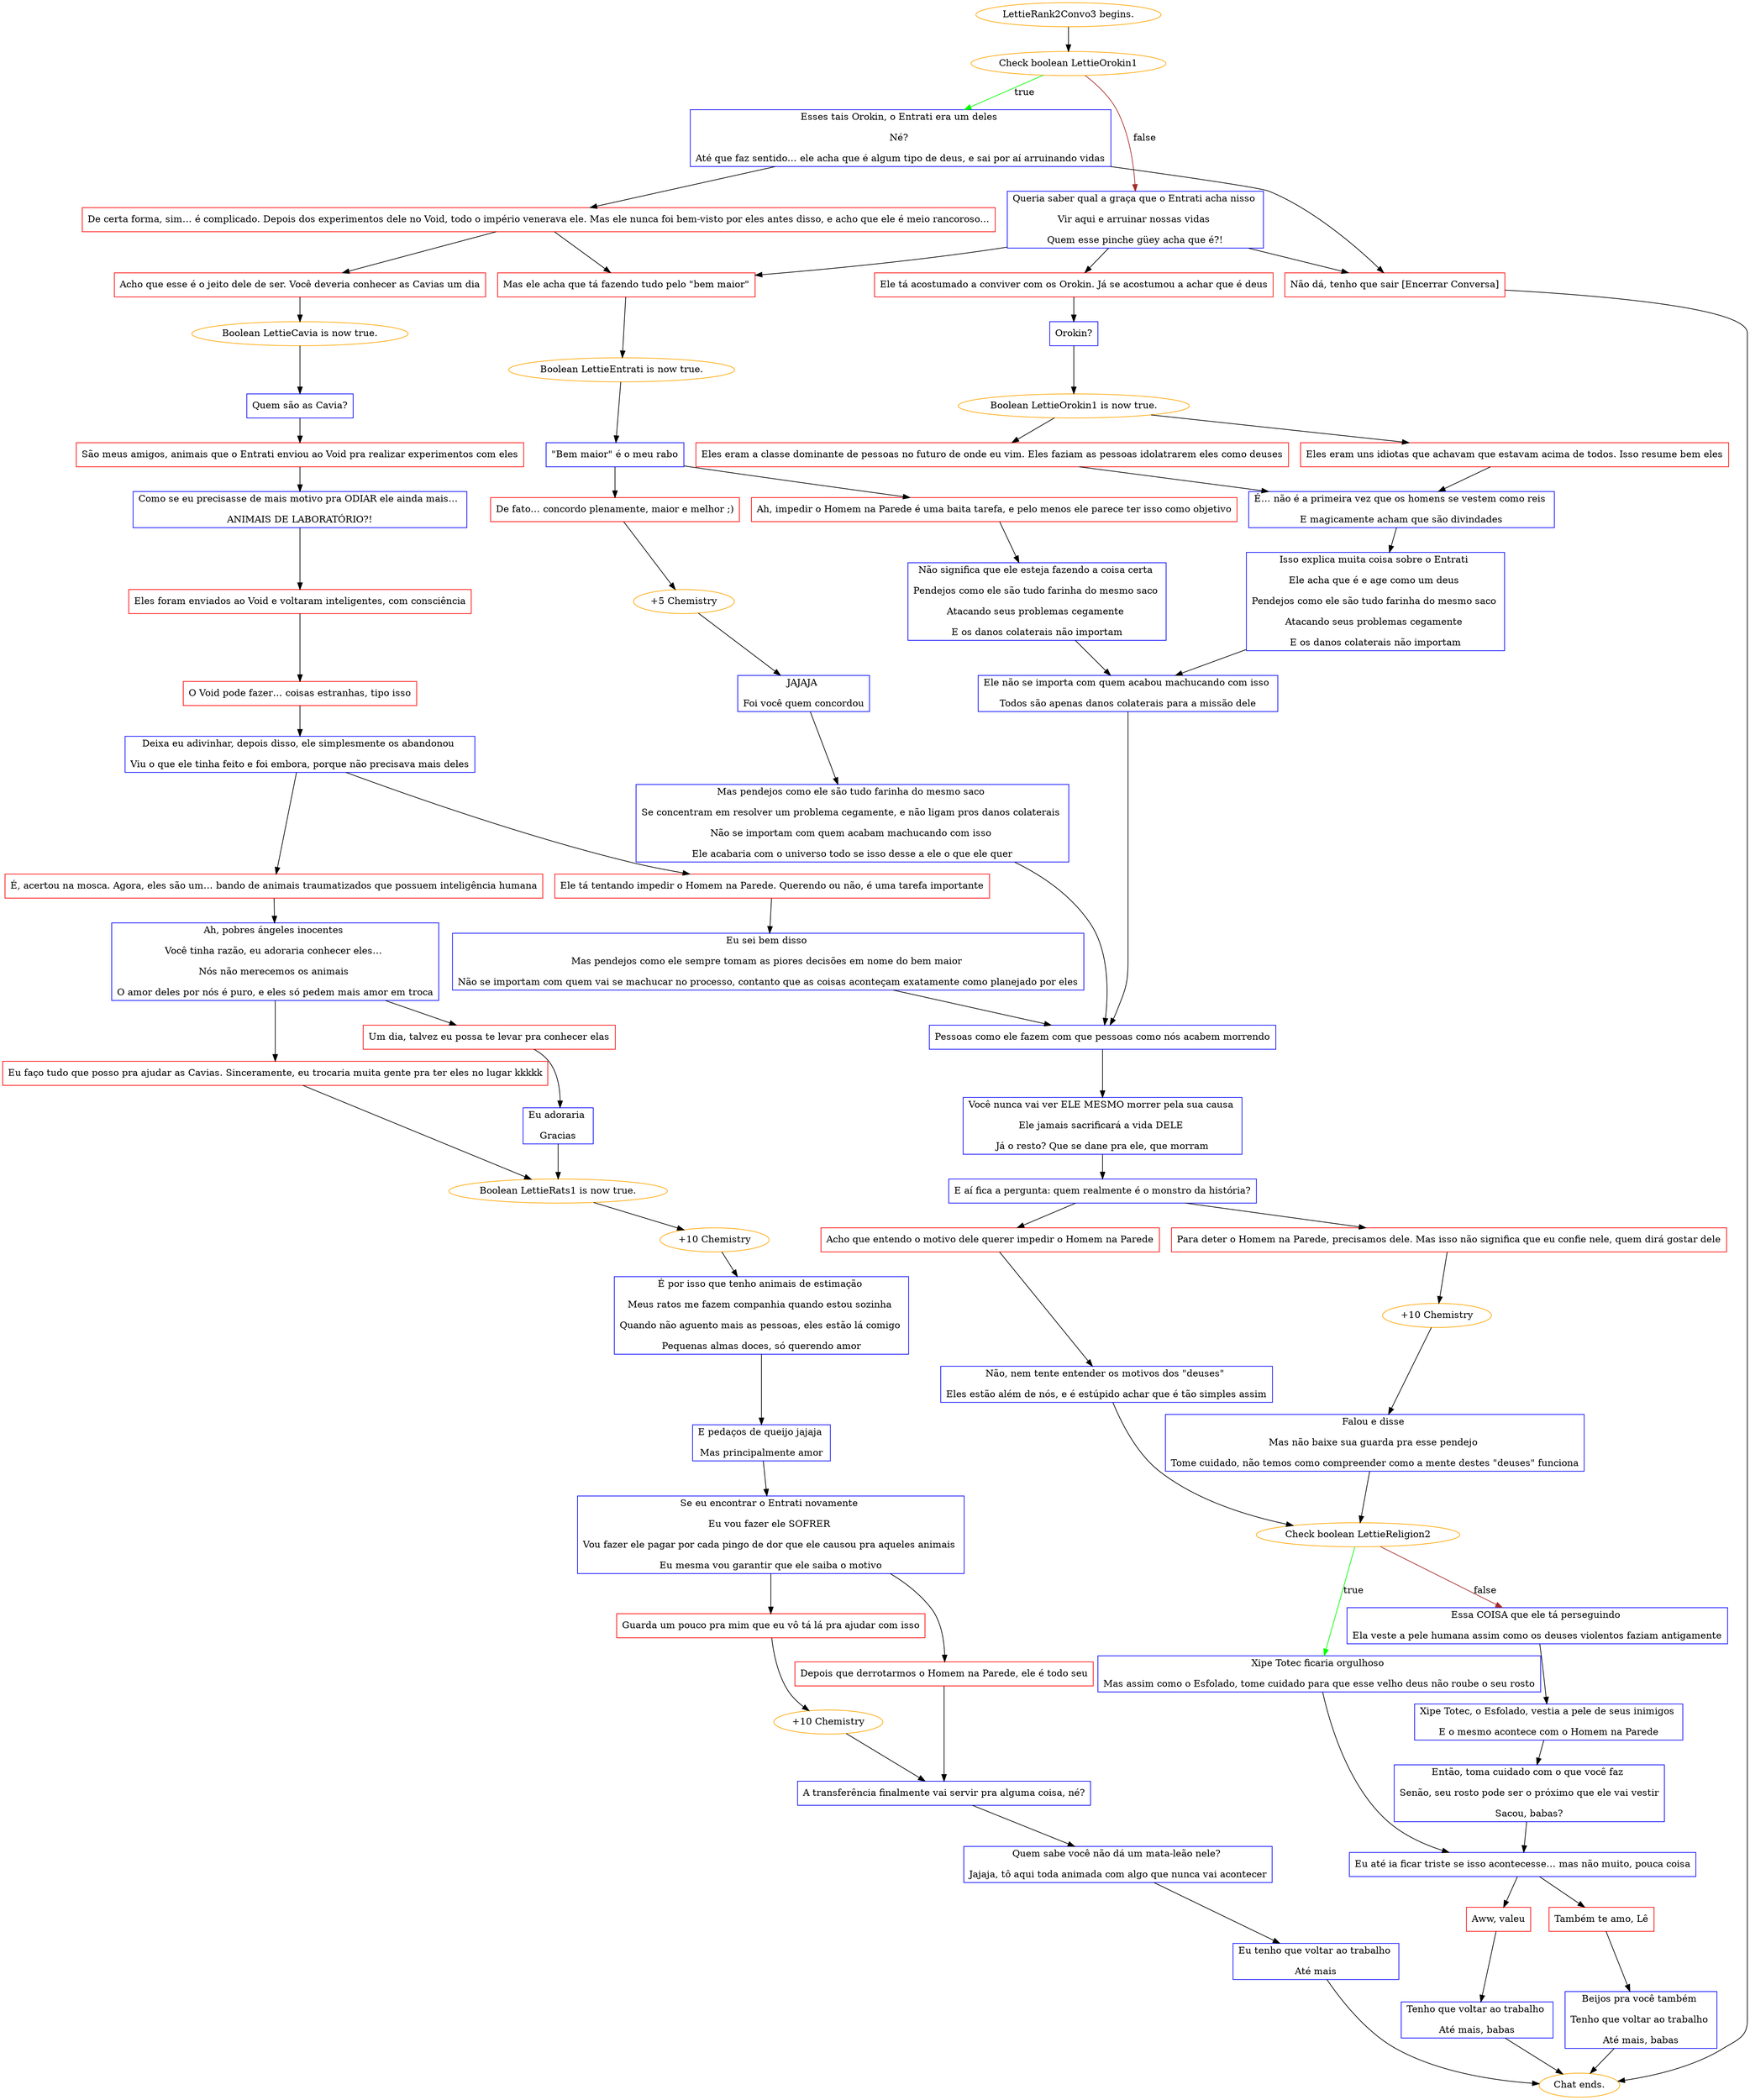 digraph {
	"LettieRank2Convo3 begins." [color=orange];
		"LettieRank2Convo3 begins." -> j1666291197;
	j1666291197 [label="Check boolean LettieOrokin1",color=orange];
		j1666291197 -> j1631994161 [label=true,color=green];
		j1666291197 -> j2423705570 [label=false,color=brown];
	j1631994161 [label="Esses tais Orokin, o Entrati era um deles 
Né? 
Até que faz sentido… ele acha que é algum tipo de deus, e sai por aí arruinando vidas",shape=box,color=blue];
		j1631994161 -> j840576160;
		j1631994161 -> j3372508010;
	j2423705570 [label="Queria saber qual a graça que o Entrati acha nisso 
Vir aqui e arruinar nossas vidas 
Quem esse pinche güey acha que é?!",shape=box,color=blue];
		j2423705570 -> j2128375980;
		j2423705570 -> j424608882;
		j2423705570 -> j3372508010;
	j840576160 [label="De certa forma, sim… é complicado. Depois dos experimentos dele no Void, todo o império venerava ele. Mas ele nunca foi bem-visto por eles antes disso, e acho que ele é meio rancoroso…",shape=box,color=red];
		j840576160 -> j4204480021;
		j840576160 -> j2128375980;
	j3372508010 [label="Não dá, tenho que sair [Encerrar Conversa]",shape=box,color=red];
		j3372508010 -> "Chat ends.";
	j2128375980 [label="Mas ele acha que tá fazendo tudo pelo \"bem maior\"",shape=box,color=red];
		j2128375980 -> j1105136047;
	j424608882 [label="Ele tá acostumado a conviver com os Orokin. Já se acostumou a achar que é deus",shape=box,color=red];
		j424608882 -> j1470456656;
	j4204480021 [label="Acho que esse é o jeito dele de ser. Você deveria conhecer as Cavias um dia",shape=box,color=red];
		j4204480021 -> j3720536035;
	"Chat ends." [color=orange];
	j1105136047 [label="Boolean LettieEntrati is now true.",color=orange];
		j1105136047 -> j2311433842;
	j1470456656 [label="Orokin?",shape=box,color=blue];
		j1470456656 -> j4157639181;
	j3720536035 [label="Boolean LettieCavia is now true.",color=orange];
		j3720536035 -> j867386671;
	j2311433842 [label="\"Bem maior\" é o meu rabo",shape=box,color=blue];
		j2311433842 -> j2212848102;
		j2311433842 -> j3918362167;
	j4157639181 [label="Boolean LettieOrokin1 is now true.",color=orange];
		j4157639181 -> j2139971815;
		j4157639181 -> j4194828445;
	j867386671 [label="Quem são as Cavia?",shape=box,color=blue];
		j867386671 -> j677986893;
	j2212848102 [label="De fato… concordo plenamente, maior e melhor ;)",shape=box,color=red];
		j2212848102 -> j3450263996;
	j3918362167 [label="Ah, impedir o Homem na Parede é uma baita tarefa, e pelo menos ele parece ter isso como objetivo",shape=box,color=red];
		j3918362167 -> j3002842863;
	j2139971815 [label="Eles eram a classe dominante de pessoas no futuro de onde eu vim. Eles faziam as pessoas idolatrarem eles como deuses",shape=box,color=red];
		j2139971815 -> j1371643351;
	j4194828445 [label="Eles eram uns idiotas que achavam que estavam acima de todos. Isso resume bem eles",shape=box,color=red];
		j4194828445 -> j1371643351;
	j677986893 [label="São meus amigos, animais que o Entrati enviou ao Void pra realizar experimentos com eles",shape=box,color=red];
		j677986893 -> j2682479377;
	j3450263996 [label="+5 Chemistry",color=orange];
		j3450263996 -> j1180705108;
	j3002842863 [label="Não significa que ele esteja fazendo a coisa certa 
Pendejos como ele são tudo farinha do mesmo saco 
Atacando seus problemas cegamente 
E os danos colaterais não importam",shape=box,color=blue];
		j3002842863 -> j1897400237;
	j1371643351 [label="É… não é a primeira vez que os homens se vestem como reis 
E magicamente acham que são divindades",shape=box,color=blue];
		j1371643351 -> j789016361;
	j2682479377 [label="Como se eu precisasse de mais motivo pra ODIAR ele ainda mais… 
ANIMAIS DE LABORATÓRIO?!",shape=box,color=blue];
		j2682479377 -> j1696882225;
	j1180705108 [label="JAJAJA 
Foi você quem concordou",shape=box,color=blue];
		j1180705108 -> j1262146976;
	j1897400237 [label="Ele não se importa com quem acabou machucando com isso 
Todos são apenas danos colaterais para a missão dele",shape=box,color=blue];
		j1897400237 -> j2200191559;
	j789016361 [label="Isso explica muita coisa sobre o Entrati 
Ele acha que é e age como um deus 
Pendejos como ele são tudo farinha do mesmo saco 
Atacando seus problemas cegamente 
E os danos colaterais não importam",shape=box,color=blue];
		j789016361 -> j1897400237;
	j1696882225 [label="Eles foram enviados ao Void e voltaram inteligentes, com consciência",shape=box,color=red];
		j1696882225 -> j3640728267;
	j1262146976 [label="Mas pendejos como ele são tudo farinha do mesmo saco 
Se concentram em resolver um problema cegamente, e não ligam pros danos colaterais 
Não se importam com quem acabam machucando com isso 
Ele acabaria com o universo todo se isso desse a ele o que ele quer",shape=box,color=blue];
		j1262146976 -> j2200191559;
	j2200191559 [label="Pessoas como ele fazem com que pessoas como nós acabem morrendo",shape=box,color=blue];
		j2200191559 -> j3247841200;
	j3640728267 [label="O Void pode fazer… coisas estranhas, tipo isso",shape=box,color=red];
		j3640728267 -> j2757096821;
	j3247841200 [label="Você nunca vai ver ELE MESMO morrer pela sua causa 
Ele jamais sacrificará a vida DELE 
Já o resto? Que se dane pra ele, que morram",shape=box,color=blue];
		j3247841200 -> j3241459915;
	j2757096821 [label="Deixa eu adivinhar, depois disso, ele simplesmente os abandonou 
Viu o que ele tinha feito e foi embora, porque não precisava mais deles",shape=box,color=blue];
		j2757096821 -> j42747547;
		j2757096821 -> j1503686885;
	j3241459915 [label="E aí fica a pergunta: quem realmente é o monstro da história?",shape=box,color=blue];
		j3241459915 -> j1533754663;
		j3241459915 -> j3687595851;
	j42747547 [label="É, acertou na mosca. Agora, eles são um… bando de animais traumatizados que possuem inteligência humana",shape=box,color=red];
		j42747547 -> j1538207300;
	j1503686885 [label="Ele tá tentando impedir o Homem na Parede. Querendo ou não, é uma tarefa importante",shape=box,color=red];
		j1503686885 -> j778571971;
	j1533754663 [label="Acho que entendo o motivo dele querer impedir o Homem na Parede",shape=box,color=red];
		j1533754663 -> j3084683445;
	j3687595851 [label="Para deter o Homem na Parede, precisamos dele. Mas isso não significa que eu confie nele, quem dirá gostar dele",shape=box,color=red];
		j3687595851 -> j511716207;
	j1538207300 [label="Ah, pobres ángeles inocentes 
Você tinha razão, eu adoraria conhecer eles… 
Nós não merecemos os animais 
O amor deles por nós é puro, e eles só pedem mais amor em troca",shape=box,color=blue];
		j1538207300 -> j3790458648;
		j1538207300 -> j546497302;
	j778571971 [label="Eu sei bem disso 
Mas pendejos como ele sempre tomam as piores decisões em nome do bem maior 
Não se importam com quem vai se machucar no processo, contanto que as coisas aconteçam exatamente como planejado por eles",shape=box,color=blue];
		j778571971 -> j2200191559;
	j3084683445 [label="Não, nem tente entender os motivos dos \"deuses\" 
Eles estão além de nós, e é estúpido achar que é tão simples assim",shape=box,color=blue];
		j3084683445 -> j3201214572;
	j511716207 [label="+10 Chemistry",color=orange];
		j511716207 -> j1849510972;
	j3790458648 [label="Eu faço tudo que posso pra ajudar as Cavias. Sinceramente, eu trocaria muita gente pra ter eles no lugar kkkkk",shape=box,color=red];
		j3790458648 -> j3312771880;
	j546497302 [label="Um dia, talvez eu possa te levar pra conhecer elas",shape=box,color=red];
		j546497302 -> j1540886918;
	j3201214572 [label="Check boolean LettieReligion2",color=orange];
		j3201214572 -> j2480618824 [label=true,color=green];
		j3201214572 -> j2141464561 [label=false,color=brown];
	j1849510972 [label="Falou e disse 
Mas não baixe sua guarda pra esse pendejo 
Tome cuidado, não temos como compreender como a mente destes \"deuses\" funciona",shape=box,color=blue];
		j1849510972 -> j3201214572;
	j3312771880 [label="Boolean LettieRats1 is now true.",color=orange];
		j3312771880 -> j2840021200;
	j1540886918 [label="Eu adoraria 
Gracias",shape=box,color=blue];
		j1540886918 -> j3312771880;
	j2480618824 [label="Xipe Totec ficaria orgulhoso 
Mas assim como o Esfolado, tome cuidado para que esse velho deus não roube o seu rosto",shape=box,color=blue];
		j2480618824 -> j1385914549;
	j2141464561 [label="Essa COISA que ele tá perseguindo 
Ela veste a pele humana assim como os deuses violentos faziam antigamente",shape=box,color=blue];
		j2141464561 -> j1867878980;
	j2840021200 [label="+10 Chemistry",color=orange];
		j2840021200 -> j2419927137;
	j1385914549 [label="Eu até ia ficar triste se isso acontecesse… mas não muito, pouca coisa",shape=box,color=blue];
		j1385914549 -> j41968385;
		j1385914549 -> j2117242670;
	j1867878980 [label="Xipe Totec, o Esfolado, vestia a pele de seus inimigos 
E o mesmo acontece com o Homem na Parede",shape=box,color=blue];
		j1867878980 -> j1058919819;
	j2419927137 [label="É por isso que tenho animais de estimação 
Meus ratos me fazem companhia quando estou sozinha 
Quando não aguento mais as pessoas, eles estão lá comigo 
Pequenas almas doces, só querendo amor",shape=box,color=blue];
		j2419927137 -> j2909580708;
	j41968385 [label="Aww, valeu",shape=box,color=red];
		j41968385 -> j1410828257;
	j2117242670 [label="Também te amo, Lê",shape=box,color=red];
		j2117242670 -> j2051035581;
	j1058919819 [label="Então, toma cuidado com o que você faz 
Senão, seu rosto pode ser o próximo que ele vai vestir
Sacou, babas?",shape=box,color=blue];
		j1058919819 -> j1385914549;
	j2909580708 [label="E pedaços de queijo jajaja 
Mas principalmente amor",shape=box,color=blue];
		j2909580708 -> j1916866364;
	j1410828257 [label="Tenho que voltar ao trabalho 
Até mais, babas",shape=box,color=blue];
		j1410828257 -> "Chat ends.";
	j2051035581 [label="Beijos pra você também 
Tenho que voltar ao trabalho 
Até mais, babas",shape=box,color=blue];
		j2051035581 -> "Chat ends.";
	j1916866364 [label="Se eu encontrar o Entrati novamente 
Eu vou fazer ele SOFRER 
Vou fazer ele pagar por cada pingo de dor que ele causou pra aqueles animais 
Eu mesma vou garantir que ele saiba o motivo",shape=box,color=blue];
		j1916866364 -> j379834369;
		j1916866364 -> j2701478960;
	j379834369 [label="Guarda um pouco pra mim que eu vô tá lá pra ajudar com isso",shape=box,color=red];
		j379834369 -> j2037489292;
	j2701478960 [label="Depois que derrotarmos o Homem na Parede, ele é todo seu",shape=box,color=red];
		j2701478960 -> j599605875;
	j2037489292 [label="+10 Chemistry",color=orange];
		j2037489292 -> j599605875;
	j599605875 [label="A transferência finalmente vai servir pra alguma coisa, né?",shape=box,color=blue];
		j599605875 -> j4171954311;
	j4171954311 [label="Quem sabe você não dá um mata-leão nele? 
Jajaja, tô aqui toda animada com algo que nunca vai acontecer",shape=box,color=blue];
		j4171954311 -> j2544519197;
	j2544519197 [label="Eu tenho que voltar ao trabalho 
Até mais",shape=box,color=blue];
		j2544519197 -> "Chat ends.";
}